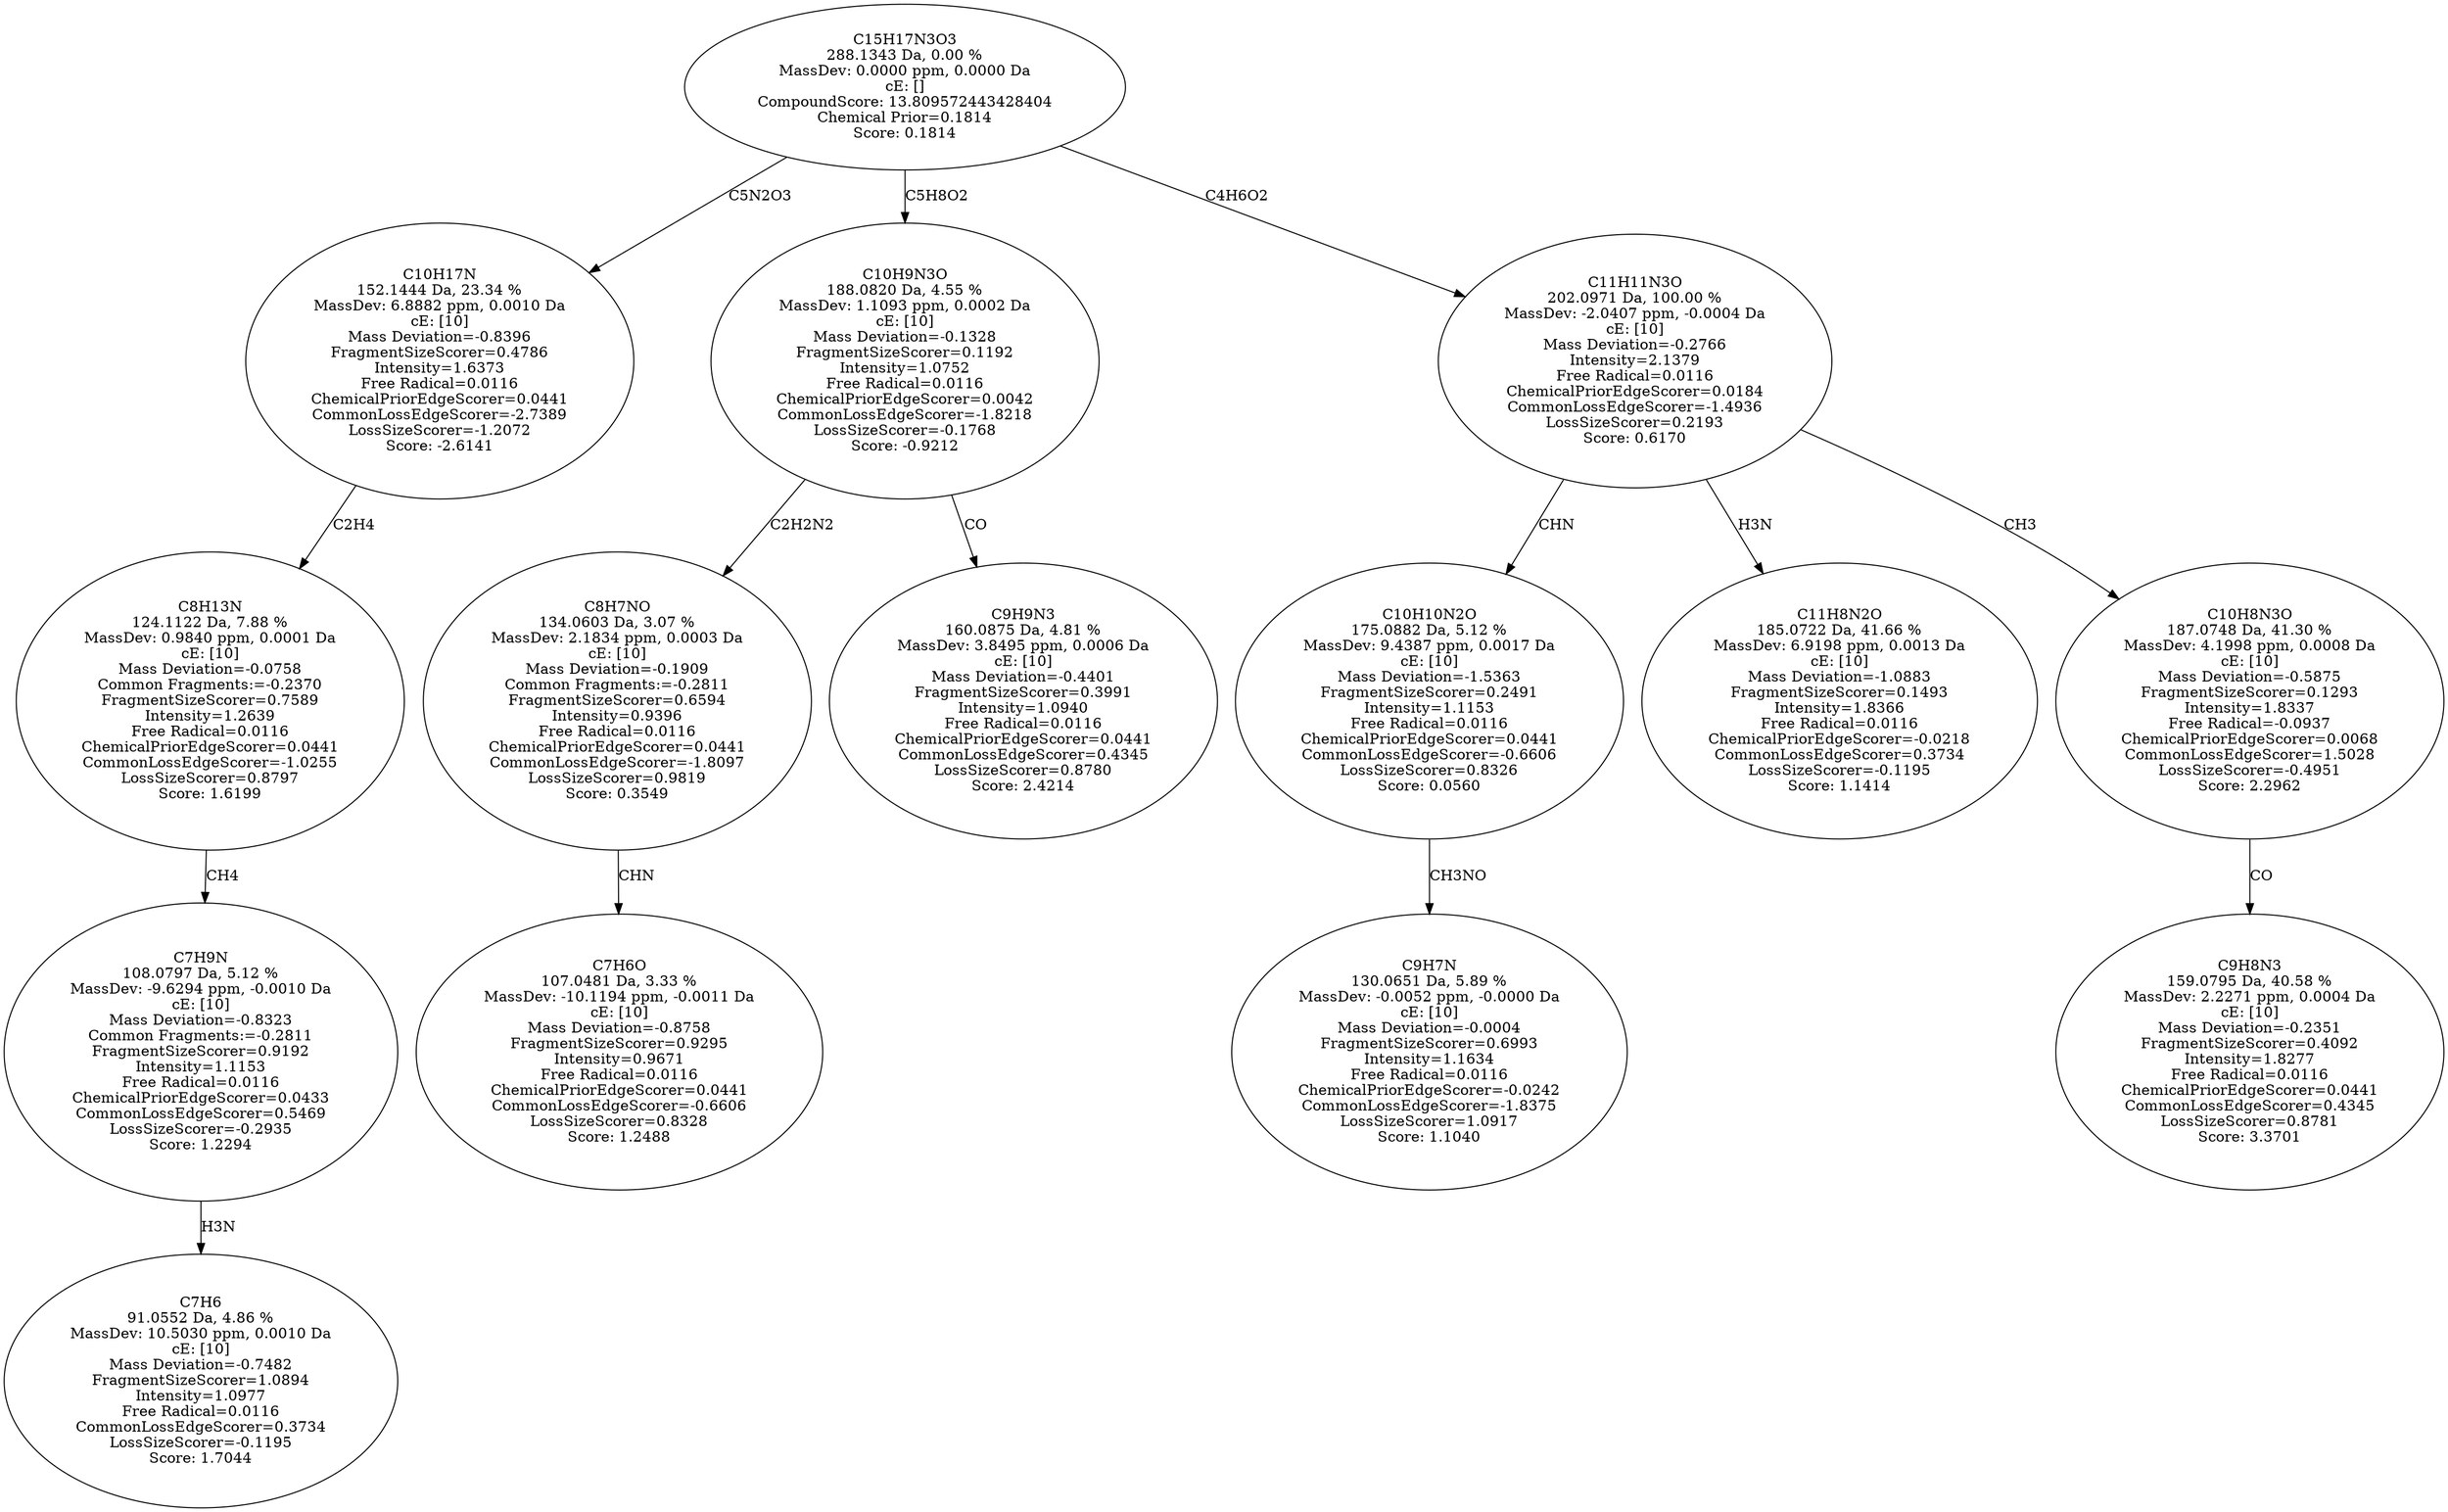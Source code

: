 strict digraph {
v1 [label="C7H6\n91.0552 Da, 4.86 %\nMassDev: 10.5030 ppm, 0.0010 Da\ncE: [10]\nMass Deviation=-0.7482\nFragmentSizeScorer=1.0894\nIntensity=1.0977\nFree Radical=0.0116\nCommonLossEdgeScorer=0.3734\nLossSizeScorer=-0.1195\nScore: 1.7044"];
v2 [label="C7H9N\n108.0797 Da, 5.12 %\nMassDev: -9.6294 ppm, -0.0010 Da\ncE: [10]\nMass Deviation=-0.8323\nCommon Fragments:=-0.2811\nFragmentSizeScorer=0.9192\nIntensity=1.1153\nFree Radical=0.0116\nChemicalPriorEdgeScorer=0.0433\nCommonLossEdgeScorer=0.5469\nLossSizeScorer=-0.2935\nScore: 1.2294"];
v3 [label="C8H13N\n124.1122 Da, 7.88 %\nMassDev: 0.9840 ppm, 0.0001 Da\ncE: [10]\nMass Deviation=-0.0758\nCommon Fragments:=-0.2370\nFragmentSizeScorer=0.7589\nIntensity=1.2639\nFree Radical=0.0116\nChemicalPriorEdgeScorer=0.0441\nCommonLossEdgeScorer=-1.0255\nLossSizeScorer=0.8797\nScore: 1.6199"];
v4 [label="C10H17N\n152.1444 Da, 23.34 %\nMassDev: 6.8882 ppm, 0.0010 Da\ncE: [10]\nMass Deviation=-0.8396\nFragmentSizeScorer=0.4786\nIntensity=1.6373\nFree Radical=0.0116\nChemicalPriorEdgeScorer=0.0441\nCommonLossEdgeScorer=-2.7389\nLossSizeScorer=-1.2072\nScore: -2.6141"];
v5 [label="C7H6O\n107.0481 Da, 3.33 %\nMassDev: -10.1194 ppm, -0.0011 Da\ncE: [10]\nMass Deviation=-0.8758\nFragmentSizeScorer=0.9295\nIntensity=0.9671\nFree Radical=0.0116\nChemicalPriorEdgeScorer=0.0441\nCommonLossEdgeScorer=-0.6606\nLossSizeScorer=0.8328\nScore: 1.2488"];
v6 [label="C8H7NO\n134.0603 Da, 3.07 %\nMassDev: 2.1834 ppm, 0.0003 Da\ncE: [10]\nMass Deviation=-0.1909\nCommon Fragments:=-0.2811\nFragmentSizeScorer=0.6594\nIntensity=0.9396\nFree Radical=0.0116\nChemicalPriorEdgeScorer=0.0441\nCommonLossEdgeScorer=-1.8097\nLossSizeScorer=0.9819\nScore: 0.3549"];
v7 [label="C9H9N3\n160.0875 Da, 4.81 %\nMassDev: 3.8495 ppm, 0.0006 Da\ncE: [10]\nMass Deviation=-0.4401\nFragmentSizeScorer=0.3991\nIntensity=1.0940\nFree Radical=0.0116\nChemicalPriorEdgeScorer=0.0441\nCommonLossEdgeScorer=0.4345\nLossSizeScorer=0.8780\nScore: 2.4214"];
v8 [label="C10H9N3O\n188.0820 Da, 4.55 %\nMassDev: 1.1093 ppm, 0.0002 Da\ncE: [10]\nMass Deviation=-0.1328\nFragmentSizeScorer=0.1192\nIntensity=1.0752\nFree Radical=0.0116\nChemicalPriorEdgeScorer=0.0042\nCommonLossEdgeScorer=-1.8218\nLossSizeScorer=-0.1768\nScore: -0.9212"];
v9 [label="C9H7N\n130.0651 Da, 5.89 %\nMassDev: -0.0052 ppm, -0.0000 Da\ncE: [10]\nMass Deviation=-0.0004\nFragmentSizeScorer=0.6993\nIntensity=1.1634\nFree Radical=0.0116\nChemicalPriorEdgeScorer=-0.0242\nCommonLossEdgeScorer=-1.8375\nLossSizeScorer=1.0917\nScore: 1.1040"];
v10 [label="C10H10N2O\n175.0882 Da, 5.12 %\nMassDev: 9.4387 ppm, 0.0017 Da\ncE: [10]\nMass Deviation=-1.5363\nFragmentSizeScorer=0.2491\nIntensity=1.1153\nFree Radical=0.0116\nChemicalPriorEdgeScorer=0.0441\nCommonLossEdgeScorer=-0.6606\nLossSizeScorer=0.8326\nScore: 0.0560"];
v11 [label="C11H8N2O\n185.0722 Da, 41.66 %\nMassDev: 6.9198 ppm, 0.0013 Da\ncE: [10]\nMass Deviation=-1.0883\nFragmentSizeScorer=0.1493\nIntensity=1.8366\nFree Radical=0.0116\nChemicalPriorEdgeScorer=-0.0218\nCommonLossEdgeScorer=0.3734\nLossSizeScorer=-0.1195\nScore: 1.1414"];
v12 [label="C9H8N3\n159.0795 Da, 40.58 %\nMassDev: 2.2271 ppm, 0.0004 Da\ncE: [10]\nMass Deviation=-0.2351\nFragmentSizeScorer=0.4092\nIntensity=1.8277\nFree Radical=0.0116\nChemicalPriorEdgeScorer=0.0441\nCommonLossEdgeScorer=0.4345\nLossSizeScorer=0.8781\nScore: 3.3701"];
v13 [label="C10H8N3O\n187.0748 Da, 41.30 %\nMassDev: 4.1998 ppm, 0.0008 Da\ncE: [10]\nMass Deviation=-0.5875\nFragmentSizeScorer=0.1293\nIntensity=1.8337\nFree Radical=-0.0937\nChemicalPriorEdgeScorer=0.0068\nCommonLossEdgeScorer=1.5028\nLossSizeScorer=-0.4951\nScore: 2.2962"];
v14 [label="C11H11N3O\n202.0971 Da, 100.00 %\nMassDev: -2.0407 ppm, -0.0004 Da\ncE: [10]\nMass Deviation=-0.2766\nIntensity=2.1379\nFree Radical=0.0116\nChemicalPriorEdgeScorer=0.0184\nCommonLossEdgeScorer=-1.4936\nLossSizeScorer=0.2193\nScore: 0.6170"];
v15 [label="C15H17N3O3\n288.1343 Da, 0.00 %\nMassDev: 0.0000 ppm, 0.0000 Da\ncE: []\nCompoundScore: 13.809572443428404\nChemical Prior=0.1814\nScore: 0.1814"];
v2 -> v1 [label="H3N"];
v3 -> v2 [label="CH4"];
v4 -> v3 [label="C2H4"];
v15 -> v4 [label="C5N2O3"];
v6 -> v5 [label="CHN"];
v8 -> v6 [label="C2H2N2"];
v8 -> v7 [label="CO"];
v15 -> v8 [label="C5H8O2"];
v10 -> v9 [label="CH3NO"];
v14 -> v10 [label="CHN"];
v14 -> v11 [label="H3N"];
v13 -> v12 [label="CO"];
v14 -> v13 [label="CH3"];
v15 -> v14 [label="C4H6O2"];
}